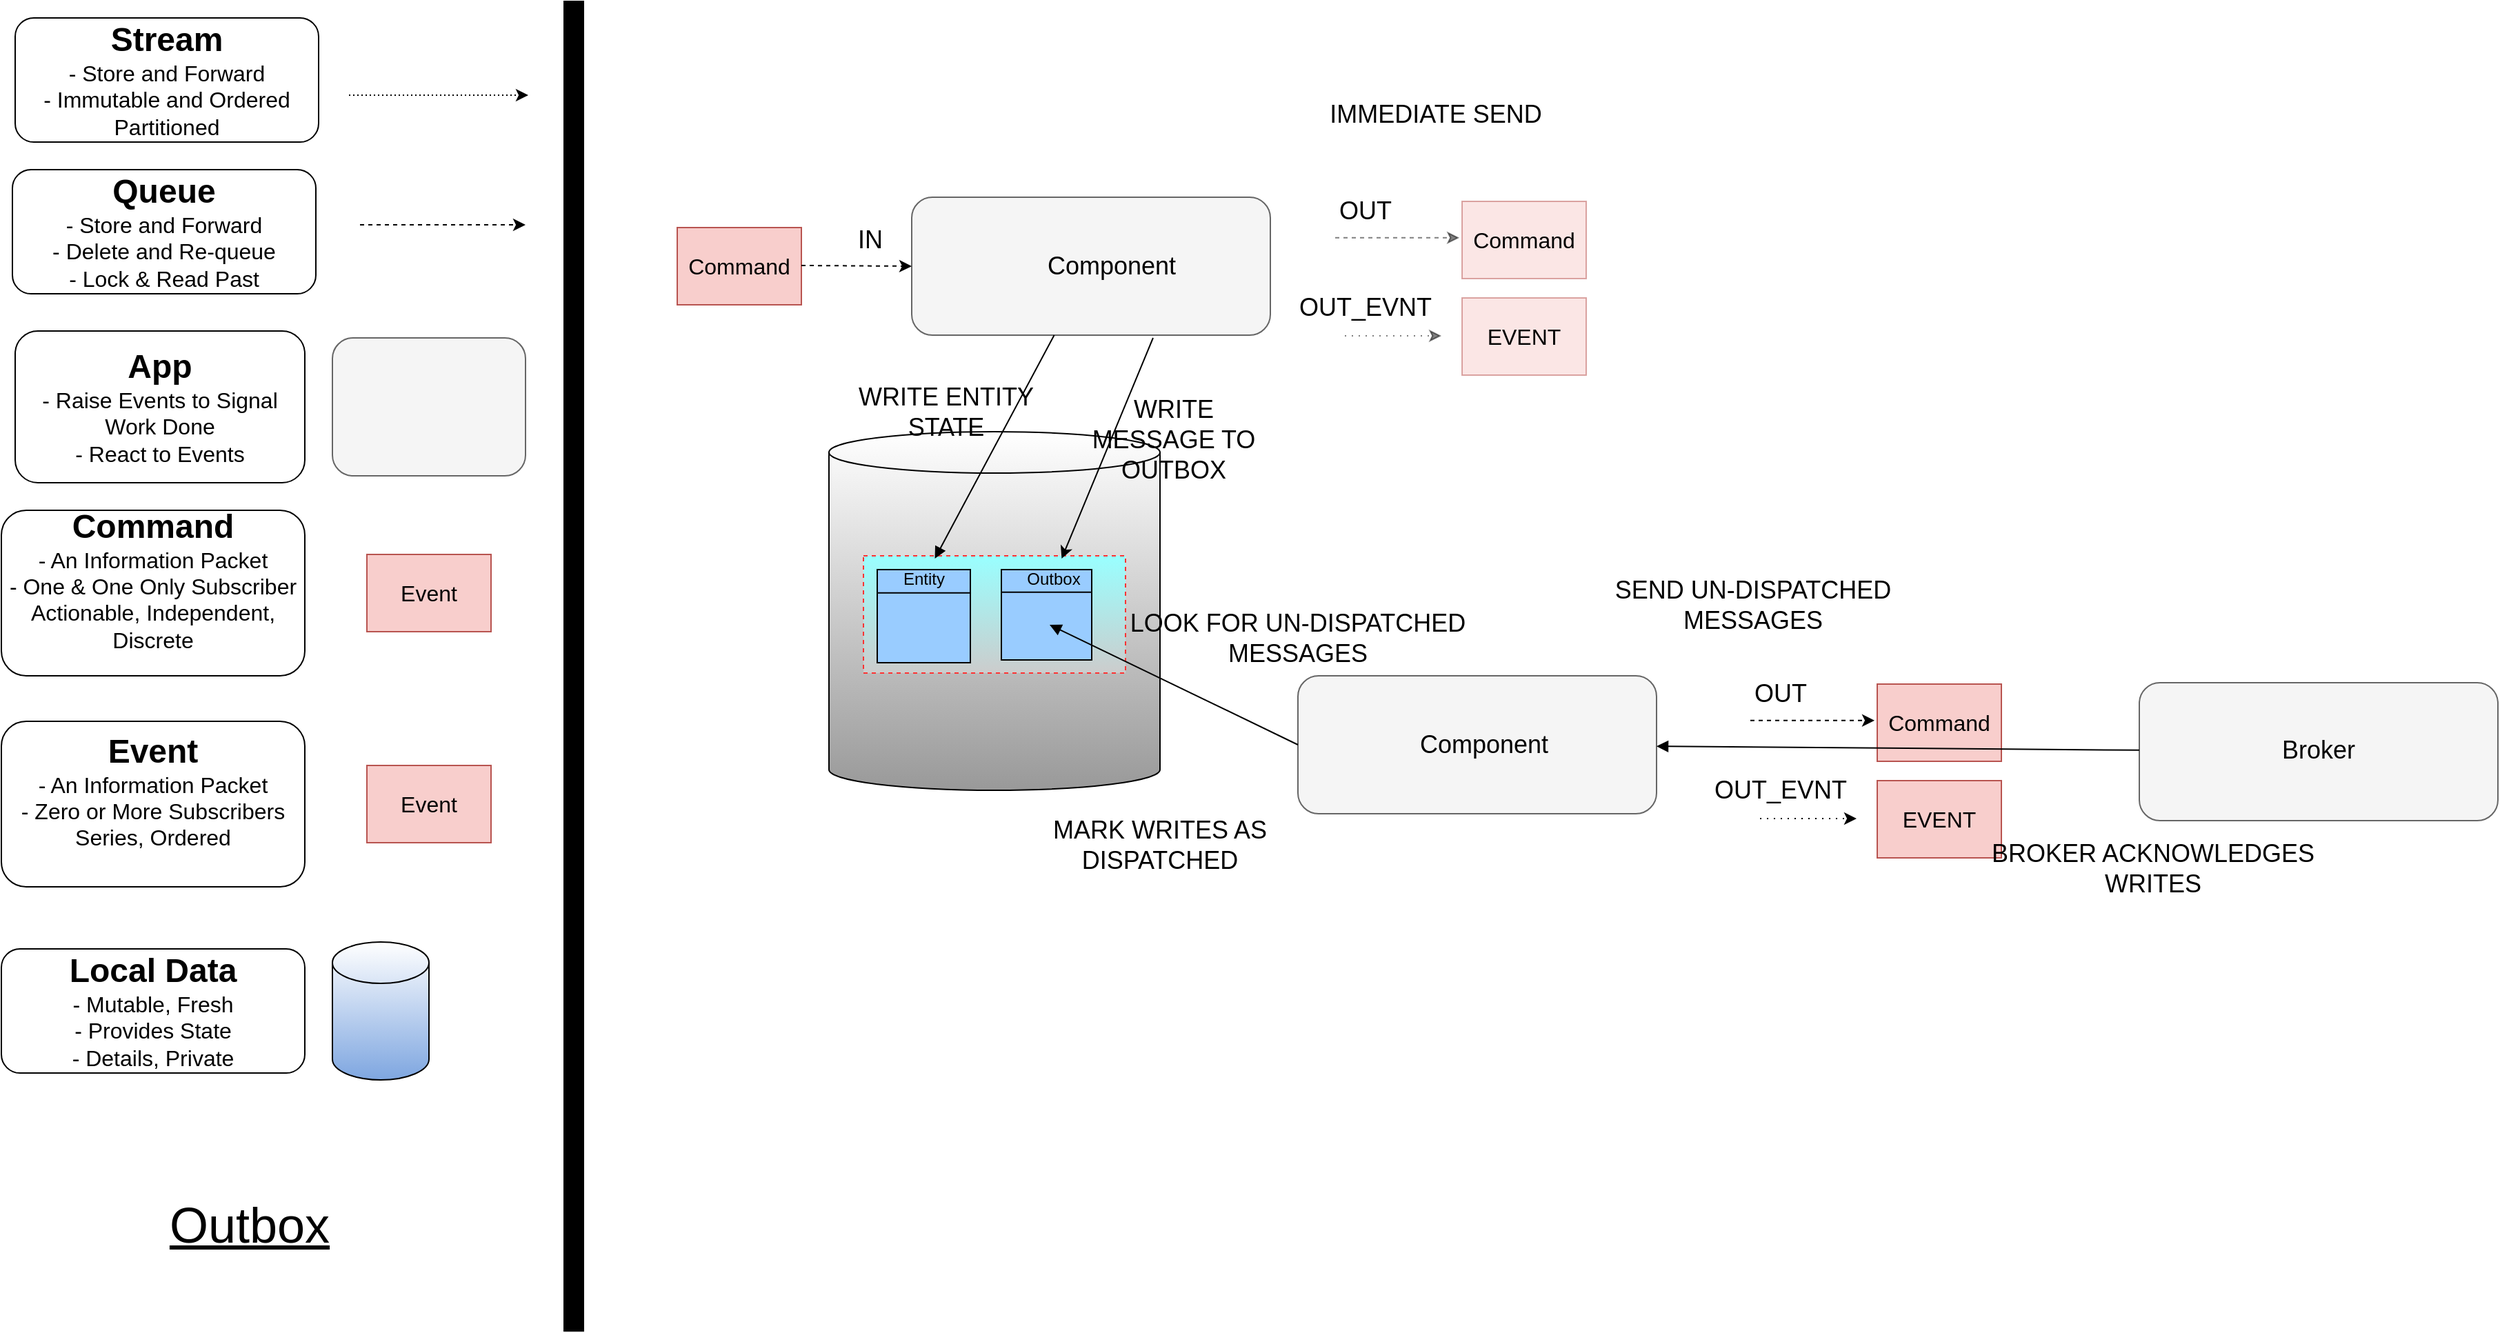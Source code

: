 <mxfile version="20.2.3" type="device"><diagram id="pcaaQmTFH2aQWBKelV1g" name="Page-1"><mxGraphModel dx="2066" dy="1265" grid="1" gridSize="10" guides="1" tooltips="1" connect="1" arrows="1" fold="1" page="1" pageScale="1" pageWidth="1169" pageHeight="827" math="0" shadow="0"><root><mxCell id="0"/><mxCell id="1" parent="0"/><mxCell id="7I5y3hVW5wrM2McRz8lY-1" value="" style="shape=cylinder3;whiteSpace=wrap;html=1;boundedLbl=1;backgroundOutline=1;size=15;gradientColor=#999999;" parent="1" vertex="1"><mxGeometry x="620" y="350" width="240" height="260" as="geometry"/></mxCell><mxCell id="6UaqGpPZ1TzohKIXtrnp-2" value="&lt;font style=&quot;font-size: 16px&quot;&gt;Command&lt;/font&gt;" style="rounded=0;whiteSpace=wrap;html=1;fillColor=#f8cecc;strokeColor=#b85450;" parent="1" vertex="1"><mxGeometry x="510" y="202" width="90" height="56" as="geometry"/></mxCell><mxCell id="HbNdEivrcMk2HuLZJGIT-10" value="" style="rounded=0;whiteSpace=wrap;html=1;strokeColor=#FF3333;dashed=1;fillColor=#99FFFF;gradientColor=#CCCCCC;" parent="1" vertex="1"><mxGeometry x="645" y="440" width="190" height="85" as="geometry"/></mxCell><mxCell id="6UaqGpPZ1TzohKIXtrnp-16" value="&lt;span style=&quot;font-size: 36px;&quot;&gt;&lt;u&gt;Outbox&lt;/u&gt;&lt;/span&gt;" style="text;html=1;strokeColor=none;fillColor=none;align=center;verticalAlign=middle;whiteSpace=wrap;rounded=0;" parent="1" vertex="1"><mxGeometry x="30" y="890" width="340" height="70" as="geometry"/></mxCell><mxCell id="UILpSTosuJdpvX4uOPPg-1" value="" style="rounded=1;whiteSpace=wrap;html=1;fillColor=#f5f5f5;strokeColor=#666666;fontColor=#333333;" parent="1" vertex="1"><mxGeometry x="680" y="180" width="260" height="100" as="geometry"/></mxCell><mxCell id="UILpSTosuJdpvX4uOPPg-2" value="&lt;font style=&quot;font-size: 18px&quot;&gt;Component&lt;/font&gt;" style="text;html=1;strokeColor=none;fillColor=none;align=center;verticalAlign=middle;whiteSpace=wrap;rounded=0;" parent="1" vertex="1"><mxGeometry x="770" y="205" width="110" height="50" as="geometry"/></mxCell><mxCell id="UILpSTosuJdpvX4uOPPg-3" value="" style="endArrow=classic;html=1;dashed=1;" parent="1" edge="1"><mxGeometry width="50" height="50" relative="1" as="geometry"><mxPoint x="600" y="229.5" as="sourcePoint"/><mxPoint x="680" y="230" as="targetPoint"/></mxGeometry></mxCell><mxCell id="UILpSTosuJdpvX4uOPPg-4" value="&lt;font style=&quot;font-size: 18px&quot;&gt;IN&lt;/font&gt;" style="text;html=1;strokeColor=none;fillColor=none;align=center;verticalAlign=middle;whiteSpace=wrap;rounded=0;" parent="1" vertex="1"><mxGeometry x="620" y="201" width="60" height="20" as="geometry"/></mxCell><mxCell id="UILpSTosuJdpvX4uOPPg-11" value="&lt;font style=&quot;font-size: 16px&quot;&gt;EVENT&lt;/font&gt;" style="rounded=0;whiteSpace=wrap;html=1;fillColor=#f8cecc;strokeColor=#b85450;" parent="1" vertex="1"><mxGeometry x="1380" y="603" width="90" height="56" as="geometry"/></mxCell><mxCell id="7I5y3hVW5wrM2McRz8lY-4" value="" style="endArrow=none;html=1;rounded=0;endFill=0;startArrow=block;startFill=1;" parent="1" source="HbNdEivrcMk2HuLZJGIT-3" target="UILpSTosuJdpvX4uOPPg-1" edge="1"><mxGeometry width="50" height="50" relative="1" as="geometry"><mxPoint x="460" y="130" as="sourcePoint"/><mxPoint x="510" y="80" as="targetPoint"/></mxGeometry></mxCell><mxCell id="6UaqGpPZ1TzohKIXtrnp-9" value="&lt;font style=&quot;font-size: 18px&quot;&gt;OUT_EVNT&lt;/font&gt;" style="text;html=1;strokeColor=none;fillColor=none;align=center;verticalAlign=middle;whiteSpace=wrap;rounded=0;" parent="1" vertex="1"><mxGeometry x="1280" y="600" width="60" height="20" as="geometry"/></mxCell><mxCell id="7I5y3hVW5wrM2McRz8lY-5" value="" style="endArrow=classic;html=1;dashed=1;" parent="1" edge="1"><mxGeometry width="50" height="50" relative="1" as="geometry"><mxPoint x="1288" y="559.41" as="sourcePoint"/><mxPoint x="1378" y="559.41" as="targetPoint"/></mxGeometry></mxCell><mxCell id="7I5y3hVW5wrM2McRz8lY-6" value="&lt;font style=&quot;font-size: 18px&quot;&gt;OUT&lt;/font&gt;" style="text;html=1;strokeColor=none;fillColor=none;align=center;verticalAlign=middle;whiteSpace=wrap;rounded=0;" parent="1" vertex="1"><mxGeometry x="1280" y="530" width="60" height="20" as="geometry"/></mxCell><mxCell id="7I5y3hVW5wrM2McRz8lY-7" value="&lt;font style=&quot;font-size: 16px&quot;&gt;Command&lt;/font&gt;" style="rounded=0;whiteSpace=wrap;html=1;fillColor=#f8cecc;strokeColor=#b85450;" parent="1" vertex="1"><mxGeometry x="1380" y="533" width="90" height="56" as="geometry"/></mxCell><mxCell id="7I5y3hVW5wrM2McRz8lY-8" value="&lt;font style=&quot;font-size: 18px&quot;&gt;WRITE ENTITY STATE&lt;/font&gt;" style="text;html=1;strokeColor=none;fillColor=none;align=center;verticalAlign=middle;whiteSpace=wrap;rounded=0;" parent="1" vertex="1"><mxGeometry x="640" y="322" width="130" height="28" as="geometry"/></mxCell><UserObject label="" tooltip="Inertia.&#10;Likely to face a resistance to change." id="5hrJnP4Z-6MPHhdoG43W-8"><mxCell style="rounded=0;whiteSpace=wrap;html=1;strokeColor=#000000;strokeWidth=5;fillColor=#000000;fontSize=14;" parent="1" vertex="1"><mxGeometry x="430" y="40" width="10" height="960" as="geometry"/></mxCell></UserObject><mxCell id="9AZ__q4x3iSLk9VEfLXG-1" value="&lt;font style=&quot;&quot;&gt;&lt;font style=&quot;font-size: 24px;&quot;&gt;&lt;b&gt;Stream&lt;/b&gt;&lt;/font&gt;&lt;br&gt;&lt;span style=&quot;font-size: 16px;&quot;&gt;- Store and Forward&lt;/span&gt;&lt;br&gt;&lt;span style=&quot;font-size: 16px;&quot;&gt;- Immutable and Ordered&lt;br&gt;Partitioned&lt;br&gt;&lt;/span&gt;&lt;/font&gt;" style="rounded=1;whiteSpace=wrap;html=1;" parent="1" vertex="1"><mxGeometry x="30" y="50" width="220" height="90" as="geometry"/></mxCell><mxCell id="9AZ__q4x3iSLk9VEfLXG-2" value="" style="endArrow=classic;html=1;dashed=1;dashPattern=1 2;" parent="1" edge="1"><mxGeometry width="50" height="50" relative="1" as="geometry"><mxPoint x="272" y="106" as="sourcePoint"/><mxPoint x="402" y="106" as="targetPoint"/></mxGeometry></mxCell><mxCell id="9AZ__q4x3iSLk9VEfLXG-3" value="&lt;font style=&quot;&quot;&gt;&lt;span style=&quot;font-size: 24px;&quot;&gt;&lt;b&gt;App&lt;br&gt;&lt;/b&gt;&lt;/span&gt;&lt;span style=&quot;font-size: 16px;&quot;&gt;- &lt;/span&gt;&lt;span style=&quot;font-size: 16px;&quot;&gt;Raise Events to Signal Work Done&lt;br&gt;- React to Events&lt;br&gt;&lt;/span&gt;&lt;/font&gt;" style="rounded=1;whiteSpace=wrap;html=1;" parent="1" vertex="1"><mxGeometry x="30" y="277" width="210" height="110" as="geometry"/></mxCell><mxCell id="9AZ__q4x3iSLk9VEfLXG-4" value="" style="rounded=1;whiteSpace=wrap;html=1;fillColor=#f5f5f5;strokeColor=#666666;fontColor=#333333;" parent="1" vertex="1"><mxGeometry x="260" y="282" width="140" height="100" as="geometry"/></mxCell><mxCell id="9AZ__q4x3iSLk9VEfLXG-5" value="&lt;font style=&quot;font-size: 16px&quot;&gt;Event&lt;/font&gt;" style="rounded=0;whiteSpace=wrap;html=1;fillColor=#f8cecc;strokeColor=#b85450;" parent="1" vertex="1"><mxGeometry x="285" y="439" width="90" height="56" as="geometry"/></mxCell><mxCell id="9AZ__q4x3iSLk9VEfLXG-6" value="&lt;font style=&quot;&quot;&gt;&lt;span style=&quot;font-size: 24px;&quot;&gt;&lt;b&gt;Command&lt;br&gt;&lt;/b&gt;&lt;/span&gt;&lt;span style=&quot;font-size: 16px;&quot;&gt;- An Information Packet&lt;br&gt;&lt;/span&gt;&lt;span style=&quot;font-size: 16px;&quot;&gt;- One &amp;amp; One Only Subscriber&lt;br&gt;Actionable, Independent, Discrete&lt;br&gt;&lt;br&gt;&lt;/span&gt;&lt;/font&gt;" style="rounded=1;whiteSpace=wrap;html=1;" parent="1" vertex="1"><mxGeometry x="20" y="407" width="220" height="120" as="geometry"/></mxCell><mxCell id="9AZ__q4x3iSLk9VEfLXG-7" value="" style="shape=cylinder3;whiteSpace=wrap;html=1;boundedLbl=1;backgroundOutline=1;size=15;gradientColor=#7EA6E0;" parent="1" vertex="1"><mxGeometry x="260" y="720" width="70" height="100" as="geometry"/></mxCell><mxCell id="9AZ__q4x3iSLk9VEfLXG-8" value="&lt;font style=&quot;&quot;&gt;&lt;font style=&quot;font-size: 24px;&quot;&gt;&lt;b&gt;Local Data&lt;/b&gt;&lt;/font&gt;&lt;br&gt;&lt;span style=&quot;font-size: 16px;&quot;&gt;- Mutable, Fresh&lt;br&gt;&lt;/span&gt;&lt;span style=&quot;font-size: 16px;&quot;&gt;- Provides State&lt;br&gt;- Details, Private&lt;br&gt;&lt;/span&gt;&lt;/font&gt;" style="rounded=1;whiteSpace=wrap;html=1;" parent="1" vertex="1"><mxGeometry x="20" y="725" width="220" height="90" as="geometry"/></mxCell><mxCell id="9AZ__q4x3iSLk9VEfLXG-9" value="&lt;font style=&quot;&quot;&gt;&lt;font style=&quot;font-size: 24px;&quot;&gt;&lt;b&gt;Queue&lt;/b&gt;&lt;/font&gt;&lt;br&gt;&lt;span style=&quot;font-size: 16px;&quot;&gt;- Store and Forward&lt;/span&gt;&lt;br&gt;&lt;span style=&quot;font-size: 16px;&quot;&gt;- Delete and Re-queue&lt;br&gt;- Lock &amp;amp; Read Past&lt;br&gt;&lt;/span&gt;&lt;/font&gt;" style="rounded=1;whiteSpace=wrap;html=1;" parent="1" vertex="1"><mxGeometry x="28" y="160" width="220" height="90" as="geometry"/></mxCell><mxCell id="9AZ__q4x3iSLk9VEfLXG-11" value="&lt;font style=&quot;font-size: 16px&quot;&gt;Event&lt;/font&gt;" style="rounded=0;whiteSpace=wrap;html=1;fillColor=#f8cecc;strokeColor=#b85450;" parent="1" vertex="1"><mxGeometry x="285" y="592" width="90" height="56" as="geometry"/></mxCell><mxCell id="9AZ__q4x3iSLk9VEfLXG-12" value="&lt;font style=&quot;&quot;&gt;&lt;span style=&quot;font-size: 24px;&quot;&gt;&lt;b&gt;Event&lt;br&gt;&lt;/b&gt;&lt;/span&gt;&lt;span style=&quot;font-size: 16px;&quot;&gt;- An Information Packet&lt;br&gt;&lt;/span&gt;&lt;span style=&quot;font-size: 16px;&quot;&gt;- Zero or More Subscribers&lt;br&gt;Series, Ordered&lt;br&gt;&lt;br&gt;&lt;/span&gt;&lt;/font&gt;" style="rounded=1;whiteSpace=wrap;html=1;" parent="1" vertex="1"><mxGeometry x="20" y="560" width="220" height="120" as="geometry"/></mxCell><mxCell id="x_u-LXFQVxiJSXTFGkPx-1" value="" style="endArrow=classic;html=1;dashed=1;" parent="1" edge="1"><mxGeometry width="50" height="50" relative="1" as="geometry"><mxPoint x="280" y="200" as="sourcePoint"/><mxPoint x="400" y="200" as="targetPoint"/></mxGeometry></mxCell><mxCell id="lPSDDgp838rW2fuu3CZK-2" value="" style="endArrow=classic;html=1;dashed=1;dashPattern=1 4;" parent="1" edge="1"><mxGeometry width="50" height="50" relative="1" as="geometry"><mxPoint x="1295" y="630.5" as="sourcePoint"/><mxPoint x="1365" y="630.5" as="targetPoint"/></mxGeometry></mxCell><mxCell id="lPSDDgp838rW2fuu3CZK-4" value="&lt;font style=&quot;font-size: 18px&quot;&gt;WRITE MESSAGE TO OUTBOX&lt;br&gt;&lt;br&gt;&lt;/font&gt;" style="text;html=1;strokeColor=none;fillColor=none;align=center;verticalAlign=middle;whiteSpace=wrap;rounded=0;" parent="1" vertex="1"><mxGeometry x="800" y="327" width="140" height="80" as="geometry"/></mxCell><mxCell id="HbNdEivrcMk2HuLZJGIT-1" value="" style="whiteSpace=wrap;html=1;aspect=fixed;fillColor=#99CCFF;" parent="1" vertex="1"><mxGeometry x="655" y="450" width="67.5" height="67.5" as="geometry"/></mxCell><mxCell id="HbNdEivrcMk2HuLZJGIT-2" value="" style="endArrow=none;html=1;rounded=0;exitX=0;exitY=0.25;exitDx=0;exitDy=0;entryX=1;entryY=0.25;entryDx=0;entryDy=0;" parent="1" source="HbNdEivrcMk2HuLZJGIT-1" target="HbNdEivrcMk2HuLZJGIT-1" edge="1"><mxGeometry width="50" height="50" relative="1" as="geometry"><mxPoint x="972.5" y="643" as="sourcePoint"/><mxPoint x="1022.5" y="593" as="targetPoint"/></mxGeometry></mxCell><mxCell id="HbNdEivrcMk2HuLZJGIT-3" value="&lt;font style=&quot;font-size: 12px;&quot;&gt;Entity&lt;/font&gt;" style="text;html=1;strokeColor=none;fillColor=none;align=center;verticalAlign=middle;whiteSpace=wrap;rounded=0;" parent="1" vertex="1"><mxGeometry x="658.75" y="442" width="60" height="30" as="geometry"/></mxCell><mxCell id="HbNdEivrcMk2HuLZJGIT-4" value="" style="whiteSpace=wrap;html=1;aspect=fixed;fillColor=#99CCFF;" parent="1" vertex="1"><mxGeometry x="745" y="450" width="65.5" height="65.5" as="geometry"/></mxCell><mxCell id="HbNdEivrcMk2HuLZJGIT-5" value="" style="endArrow=none;html=1;rounded=0;exitX=0;exitY=0.25;exitDx=0;exitDy=0;entryX=1;entryY=0.25;entryDx=0;entryDy=0;" parent="1" source="HbNdEivrcMk2HuLZJGIT-4" target="HbNdEivrcMk2HuLZJGIT-4" edge="1"><mxGeometry width="50" height="50" relative="1" as="geometry"><mxPoint x="1057.5" y="643" as="sourcePoint"/><mxPoint x="1107.5" y="593" as="targetPoint"/></mxGeometry></mxCell><mxCell id="HbNdEivrcMk2HuLZJGIT-6" value="&lt;font style=&quot;font-size: 12px;&quot;&gt;Outbox&lt;/font&gt;" style="text;html=1;strokeColor=none;fillColor=none;align=center;verticalAlign=middle;whiteSpace=wrap;rounded=0;" parent="1" vertex="1"><mxGeometry x="752.5" y="442" width="60" height="30" as="geometry"/></mxCell><mxCell id="HbNdEivrcMk2HuLZJGIT-13" value="" style="rounded=1;whiteSpace=wrap;html=1;fillColor=#f5f5f5;strokeColor=#666666;fontColor=#333333;" parent="1" vertex="1"><mxGeometry x="960" y="527" width="260" height="100" as="geometry"/></mxCell><mxCell id="HbNdEivrcMk2HuLZJGIT-14" value="&lt;font style=&quot;font-size: 18px&quot;&gt;Component&lt;/font&gt;" style="text;html=1;strokeColor=none;fillColor=none;align=center;verticalAlign=middle;whiteSpace=wrap;rounded=0;" parent="1" vertex="1"><mxGeometry x="1040" y="552" width="110" height="50" as="geometry"/></mxCell><mxCell id="HbNdEivrcMk2HuLZJGIT-15" value="" style="endArrow=none;html=1;rounded=0;endFill=0;startArrow=block;startFill=1;entryX=0;entryY=0.5;entryDx=0;entryDy=0;" parent="1" target="HbNdEivrcMk2HuLZJGIT-13" edge="1"><mxGeometry width="50" height="50" relative="1" as="geometry"><mxPoint x="780" y="490" as="sourcePoint"/><mxPoint x="793.293" y="290" as="targetPoint"/></mxGeometry></mxCell><mxCell id="HbNdEivrcMk2HuLZJGIT-16" value="" style="endArrow=classic;html=1;rounded=0;fontSize=12;exitX=0.673;exitY=1.02;exitDx=0;exitDy=0;exitPerimeter=0;" parent="1" source="UILpSTosuJdpvX4uOPPg-1" target="HbNdEivrcMk2HuLZJGIT-6" edge="1"><mxGeometry width="50" height="50" relative="1" as="geometry"><mxPoint x="800" y="510" as="sourcePoint"/><mxPoint x="850" y="460" as="targetPoint"/></mxGeometry></mxCell><mxCell id="HbNdEivrcMk2HuLZJGIT-17" value="&lt;font style=&quot;font-size: 18px&quot;&gt;LOOK FOR UN-DISPATCHED MESSAGES&lt;br&gt;&lt;/font&gt;" style="text;html=1;strokeColor=none;fillColor=none;align=center;verticalAlign=middle;whiteSpace=wrap;rounded=0;" parent="1" vertex="1"><mxGeometry x="830" y="460" width="260" height="80" as="geometry"/></mxCell><mxCell id="HbNdEivrcMk2HuLZJGIT-18" value="&lt;font style=&quot;font-size: 16px&quot;&gt;EVENT&lt;/font&gt;" style="rounded=0;whiteSpace=wrap;html=1;fillColor=#f8cecc;strokeColor=#b85450;opacity=50;" parent="1" vertex="1"><mxGeometry x="1079" y="253" width="90" height="56" as="geometry"/></mxCell><mxCell id="HbNdEivrcMk2HuLZJGIT-19" value="&lt;font style=&quot;font-size: 18px&quot;&gt;OUT_EVNT&lt;/font&gt;" style="text;html=1;strokeColor=none;fillColor=none;align=center;verticalAlign=middle;whiteSpace=wrap;rounded=0;opacity=50;" parent="1" vertex="1"><mxGeometry x="979" y="250" width="60" height="20" as="geometry"/></mxCell><mxCell id="HbNdEivrcMk2HuLZJGIT-20" value="" style="endArrow=classic;html=1;dashed=1;opacity=50;" parent="1" edge="1"><mxGeometry width="50" height="50" relative="1" as="geometry"><mxPoint x="987" y="209.41" as="sourcePoint"/><mxPoint x="1077" y="209.41" as="targetPoint"/></mxGeometry></mxCell><mxCell id="HbNdEivrcMk2HuLZJGIT-21" value="&lt;font style=&quot;font-size: 18px&quot;&gt;OUT&lt;/font&gt;" style="text;html=1;strokeColor=none;fillColor=none;align=center;verticalAlign=middle;whiteSpace=wrap;rounded=0;opacity=50;" parent="1" vertex="1"><mxGeometry x="979" y="180" width="60" height="20" as="geometry"/></mxCell><mxCell id="HbNdEivrcMk2HuLZJGIT-22" value="&lt;font style=&quot;font-size: 16px&quot;&gt;Command&lt;/font&gt;" style="rounded=0;whiteSpace=wrap;html=1;fillColor=#f8cecc;strokeColor=#b85450;opacity=50;" parent="1" vertex="1"><mxGeometry x="1079" y="183" width="90" height="56" as="geometry"/></mxCell><mxCell id="HbNdEivrcMk2HuLZJGIT-23" value="" style="endArrow=classic;html=1;dashed=1;dashPattern=1 4;opacity=50;" parent="1" edge="1"><mxGeometry width="50" height="50" relative="1" as="geometry"><mxPoint x="994" y="280.5" as="sourcePoint"/><mxPoint x="1064" y="280.5" as="targetPoint"/></mxGeometry></mxCell><mxCell id="HbNdEivrcMk2HuLZJGIT-24" value="&lt;font style=&quot;font-size: 18px&quot;&gt;SEND UN-DISPATCHED MESSAGES&lt;br&gt;&lt;/font&gt;" style="text;html=1;strokeColor=none;fillColor=none;align=center;verticalAlign=middle;whiteSpace=wrap;rounded=0;" parent="1" vertex="1"><mxGeometry x="1160" y="435.5" width="260" height="80" as="geometry"/></mxCell><mxCell id="HbNdEivrcMk2HuLZJGIT-25" value="&lt;font style=&quot;font-size: 18px&quot;&gt;IMMEDIATE SEND&lt;br&gt;&lt;/font&gt;" style="text;html=1;strokeColor=none;fillColor=none;align=center;verticalAlign=middle;whiteSpace=wrap;rounded=0;" parent="1" vertex="1"><mxGeometry x="930" y="80" width="260" height="80" as="geometry"/></mxCell><mxCell id="sdthdR0geuH6Tl3lb4MF-1" value="" style="rounded=1;whiteSpace=wrap;html=1;fillColor=#f5f5f5;strokeColor=#666666;fontColor=#333333;" vertex="1" parent="1"><mxGeometry x="1570" y="532" width="260" height="100" as="geometry"/></mxCell><mxCell id="sdthdR0geuH6Tl3lb4MF-2" value="&lt;font style=&quot;font-size: 18px&quot;&gt;Broker&lt;/font&gt;" style="text;html=1;strokeColor=none;fillColor=none;align=center;verticalAlign=middle;whiteSpace=wrap;rounded=0;" vertex="1" parent="1"><mxGeometry x="1645" y="556" width="110" height="50" as="geometry"/></mxCell><mxCell id="sdthdR0geuH6Tl3lb4MF-3" value="" style="endArrow=none;html=1;rounded=0;endFill=0;startArrow=block;startFill=1;" edge="1" parent="1" source="HbNdEivrcMk2HuLZJGIT-13" target="sdthdR0geuH6Tl3lb4MF-1"><mxGeometry width="50" height="50" relative="1" as="geometry"><mxPoint x="1120" y="630" as="sourcePoint"/><mxPoint x="1740" y="777" as="targetPoint"/></mxGeometry></mxCell><mxCell id="sdthdR0geuH6Tl3lb4MF-4" value="&lt;font style=&quot;font-size: 18px&quot;&gt;BROKER ACKNOWLEDGES WRITES&lt;br&gt;&lt;/font&gt;" style="text;html=1;strokeColor=none;fillColor=none;align=center;verticalAlign=middle;whiteSpace=wrap;rounded=0;" vertex="1" parent="1"><mxGeometry x="1450" y="627" width="260" height="80" as="geometry"/></mxCell><mxCell id="sdthdR0geuH6Tl3lb4MF-5" value="&lt;font style=&quot;font-size: 18px&quot;&gt;MARK WRITES AS DISPATCHED&lt;br&gt;&lt;/font&gt;" style="text;html=1;strokeColor=none;fillColor=none;align=center;verticalAlign=middle;whiteSpace=wrap;rounded=0;" vertex="1" parent="1"><mxGeometry x="730" y="610" width="260" height="80" as="geometry"/></mxCell></root></mxGraphModel></diagram></mxfile>